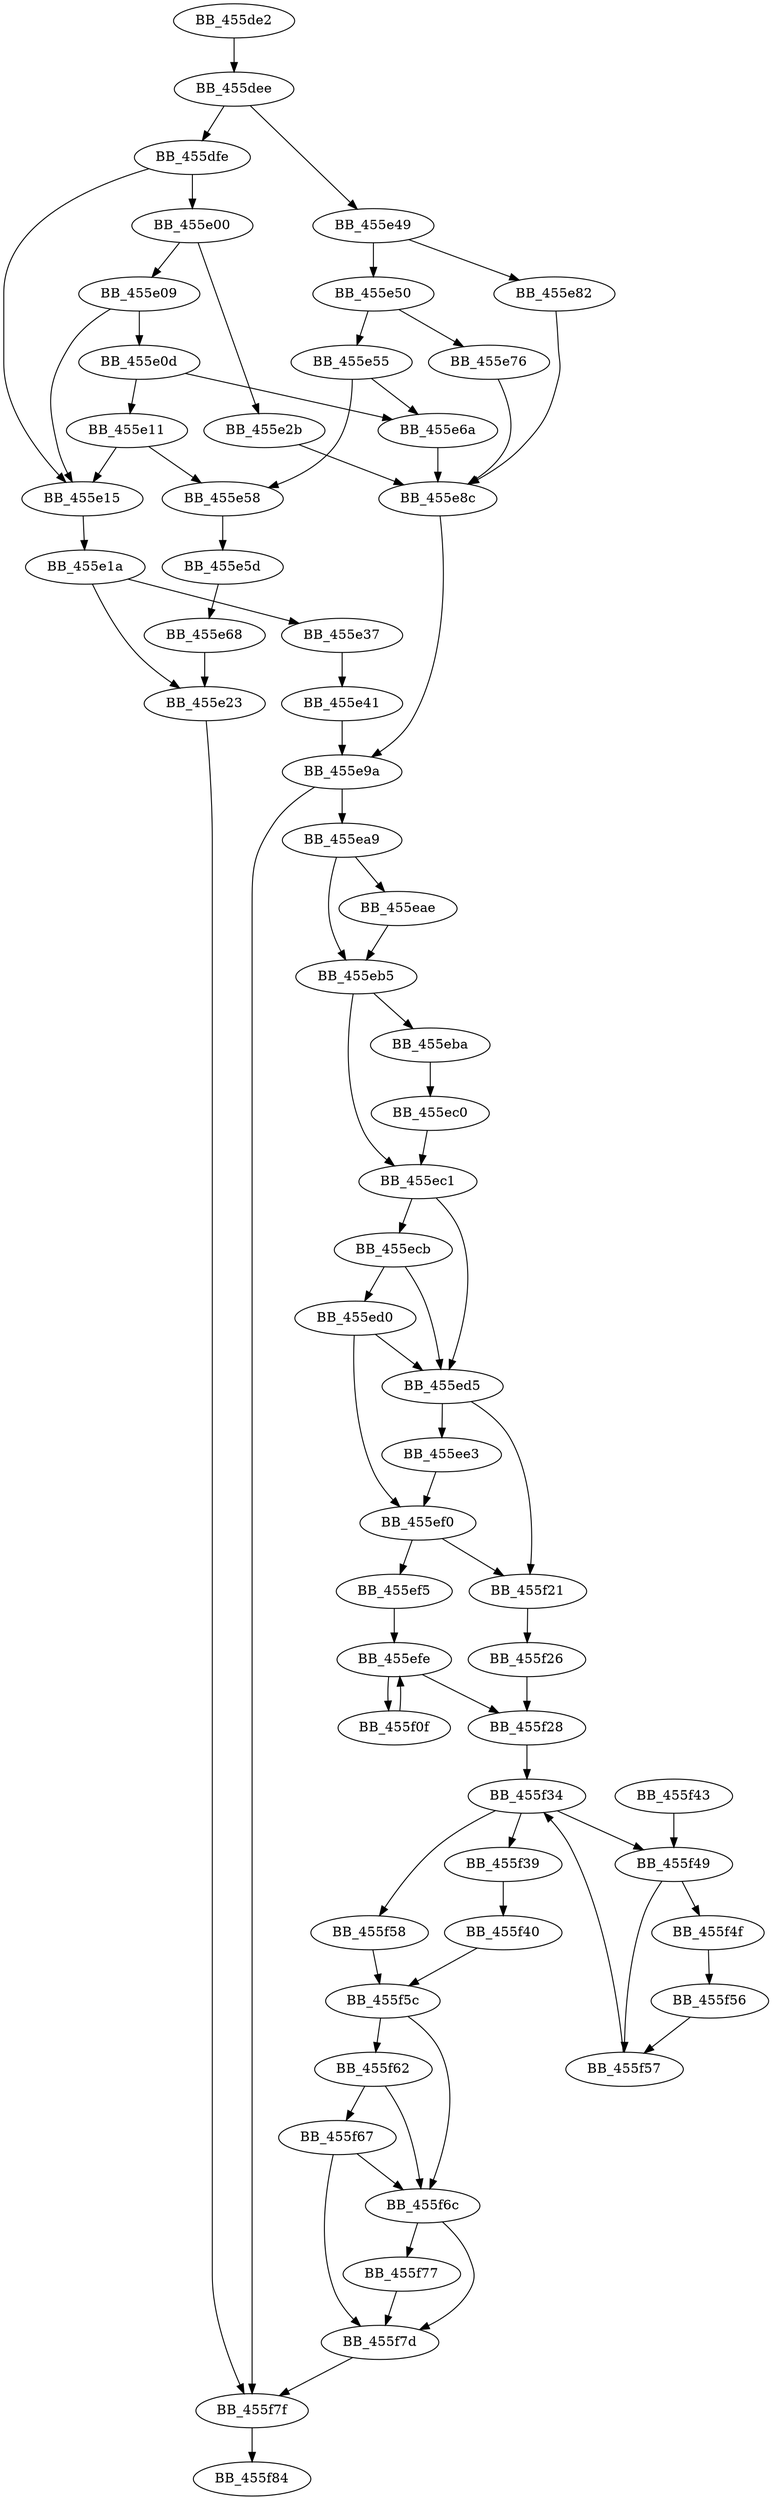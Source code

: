 DiGraph sub_455DE2{
BB_455de2->BB_455dee
BB_455dee->BB_455dfe
BB_455dee->BB_455e49
BB_455dfe->BB_455e00
BB_455dfe->BB_455e15
BB_455e00->BB_455e09
BB_455e00->BB_455e2b
BB_455e09->BB_455e0d
BB_455e09->BB_455e15
BB_455e0d->BB_455e11
BB_455e0d->BB_455e6a
BB_455e11->BB_455e15
BB_455e11->BB_455e58
BB_455e15->BB_455e1a
BB_455e1a->BB_455e23
BB_455e1a->BB_455e37
BB_455e23->BB_455f7f
BB_455e2b->BB_455e8c
BB_455e37->BB_455e41
BB_455e41->BB_455e9a
BB_455e49->BB_455e50
BB_455e49->BB_455e82
BB_455e50->BB_455e55
BB_455e50->BB_455e76
BB_455e55->BB_455e58
BB_455e55->BB_455e6a
BB_455e58->BB_455e5d
BB_455e5d->BB_455e68
BB_455e68->BB_455e23
BB_455e6a->BB_455e8c
BB_455e76->BB_455e8c
BB_455e82->BB_455e8c
BB_455e8c->BB_455e9a
BB_455e9a->BB_455ea9
BB_455e9a->BB_455f7f
BB_455ea9->BB_455eae
BB_455ea9->BB_455eb5
BB_455eae->BB_455eb5
BB_455eb5->BB_455eba
BB_455eb5->BB_455ec1
BB_455eba->BB_455ec0
BB_455ec0->BB_455ec1
BB_455ec1->BB_455ecb
BB_455ec1->BB_455ed5
BB_455ecb->BB_455ed0
BB_455ecb->BB_455ed5
BB_455ed0->BB_455ed5
BB_455ed0->BB_455ef0
BB_455ed5->BB_455ee3
BB_455ed5->BB_455f21
BB_455ee3->BB_455ef0
BB_455ef0->BB_455ef5
BB_455ef0->BB_455f21
BB_455ef5->BB_455efe
BB_455efe->BB_455f0f
BB_455efe->BB_455f28
BB_455f0f->BB_455efe
BB_455f21->BB_455f26
BB_455f26->BB_455f28
BB_455f28->BB_455f34
BB_455f34->BB_455f39
BB_455f34->BB_455f49
BB_455f34->BB_455f58
BB_455f39->BB_455f40
BB_455f40->BB_455f5c
BB_455f43->BB_455f49
BB_455f49->BB_455f4f
BB_455f49->BB_455f57
BB_455f4f->BB_455f56
BB_455f56->BB_455f57
BB_455f57->BB_455f34
BB_455f58->BB_455f5c
BB_455f5c->BB_455f62
BB_455f5c->BB_455f6c
BB_455f62->BB_455f67
BB_455f62->BB_455f6c
BB_455f67->BB_455f6c
BB_455f67->BB_455f7d
BB_455f6c->BB_455f77
BB_455f6c->BB_455f7d
BB_455f77->BB_455f7d
BB_455f7d->BB_455f7f
BB_455f7f->BB_455f84
}
